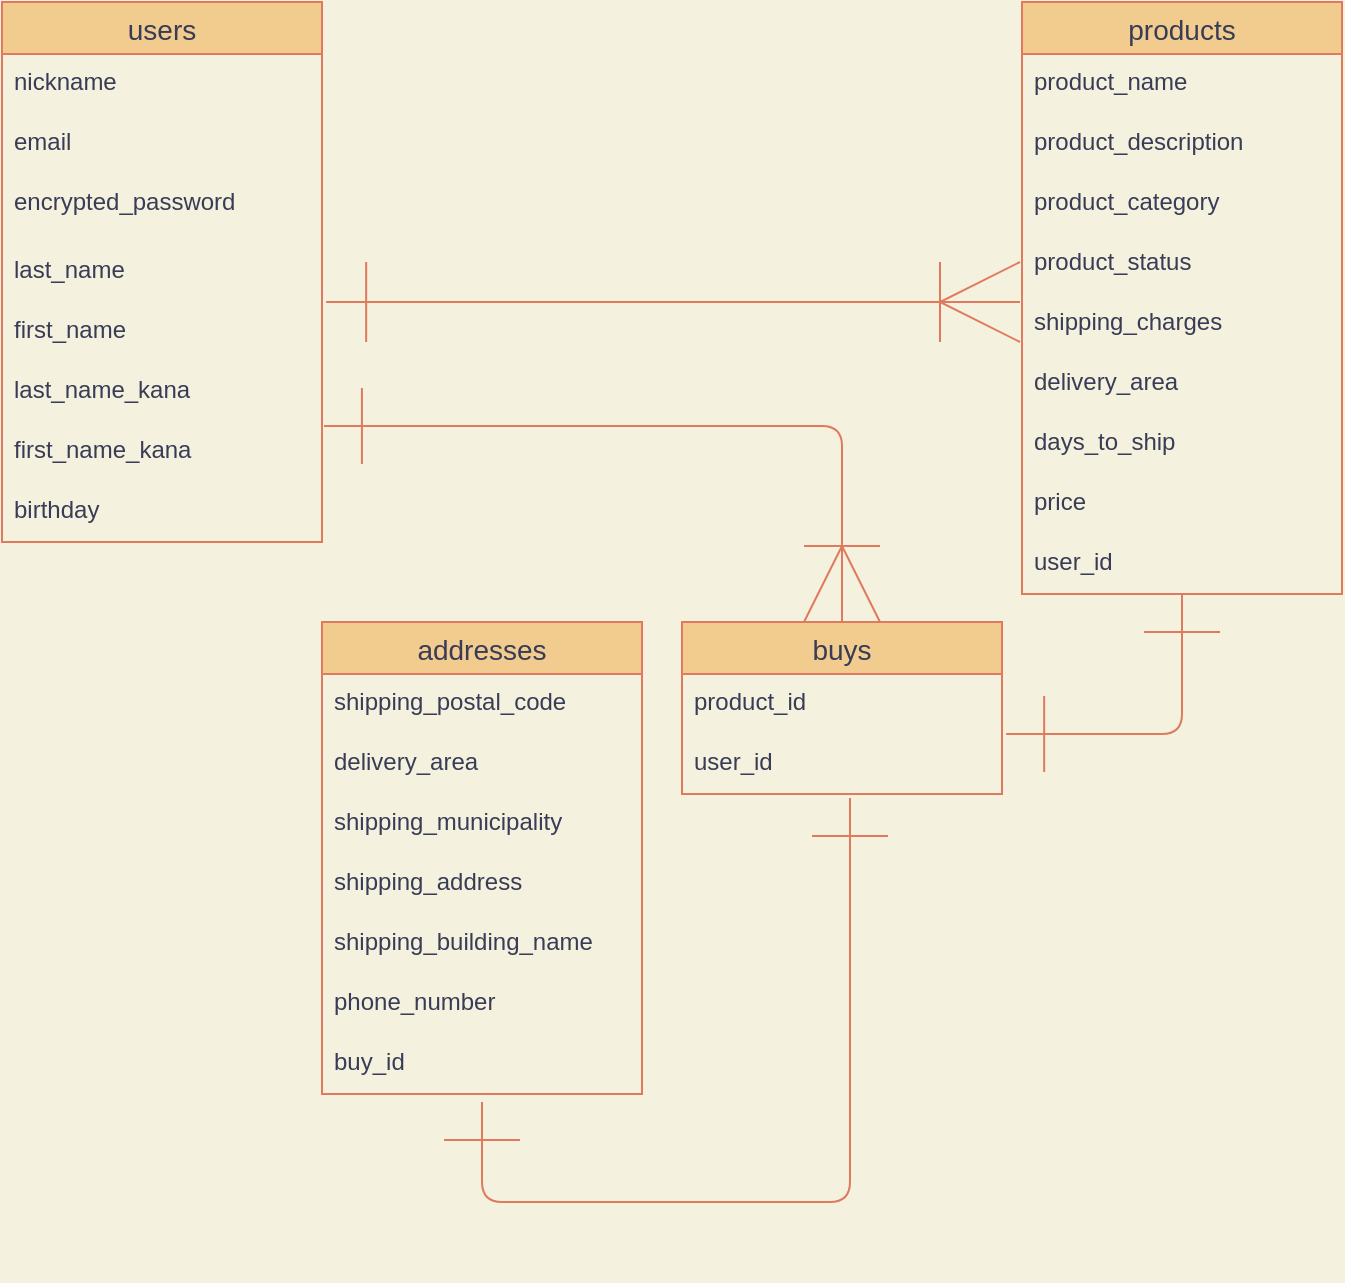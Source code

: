 <mxfile version="14.2.4" type="embed">
    <diagram id="xReGDLLbNbyX6S5susjt" name="ページ1">
        <mxGraphModel dx="596" dy="557" grid="1" gridSize="10" guides="1" tooltips="1" connect="1" arrows="1" fold="1" page="1" pageScale="1" pageWidth="850" pageHeight="1100" background="#F4F1DE" math="0" shadow="0">
            <root>
                <mxCell id="0"/>
                <mxCell id="1" parent="0"/>
                <mxCell id="6" value="users" style="swimlane;fontStyle=0;childLayout=stackLayout;horizontal=1;startSize=26;horizontalStack=0;resizeParent=1;resizeParentMax=0;resizeLast=0;collapsible=1;marginBottom=0;align=center;fontSize=14;fillColor=#F2CC8F;strokeColor=#E07A5F;fontColor=#393C56;" parent="1" vertex="1">
                    <mxGeometry x="30" y="10" width="160" height="270" as="geometry"/>
                </mxCell>
                <mxCell id="7" value="nickname" style="text;strokeColor=none;fillColor=none;spacingLeft=4;spacingRight=4;overflow=hidden;rotatable=0;points=[[0,0.5],[1,0.5]];portConstraint=eastwest;fontSize=12;fontColor=#393C56;" parent="6" vertex="1">
                    <mxGeometry y="26" width="160" height="30" as="geometry"/>
                </mxCell>
                <mxCell id="8" value="email" style="text;strokeColor=none;fillColor=none;spacingLeft=4;spacingRight=4;overflow=hidden;rotatable=0;points=[[0,0.5],[1,0.5]];portConstraint=eastwest;fontSize=12;fontColor=#393C56;" parent="6" vertex="1">
                    <mxGeometry y="56" width="160" height="30" as="geometry"/>
                </mxCell>
                <mxCell id="9" value="encrypted_password" style="text;strokeColor=none;fillColor=none;spacingLeft=4;spacingRight=4;overflow=hidden;rotatable=0;points=[[0,0.5],[1,0.5]];portConstraint=eastwest;fontSize=12;fontColor=#393C56;" parent="6" vertex="1">
                    <mxGeometry y="86" width="160" height="34" as="geometry"/>
                </mxCell>
                <mxCell id="13" value="last_name" style="text;strokeColor=none;fillColor=none;spacingLeft=4;spacingRight=4;overflow=hidden;rotatable=0;points=[[0,0.5],[1,0.5]];portConstraint=eastwest;fontSize=12;fontColor=#393C56;" parent="6" vertex="1">
                    <mxGeometry y="120" width="160" height="30" as="geometry"/>
                </mxCell>
                <mxCell id="17" value="first_name" style="text;strokeColor=none;fillColor=none;spacingLeft=4;spacingRight=4;overflow=hidden;rotatable=0;points=[[0,0.5],[1,0.5]];portConstraint=eastwest;fontSize=12;fontColor=#393C56;" parent="6" vertex="1">
                    <mxGeometry y="150" width="160" height="30" as="geometry"/>
                </mxCell>
                <mxCell id="83" value="last_name_kana" style="text;strokeColor=none;fillColor=none;spacingLeft=4;spacingRight=4;overflow=hidden;rotatable=0;points=[[0,0.5],[1,0.5]];portConstraint=eastwest;fontSize=12;fontColor=#393C56;" parent="6" vertex="1">
                    <mxGeometry y="180" width="160" height="30" as="geometry"/>
                </mxCell>
                <mxCell id="81" value="first_name_kana" style="text;strokeColor=none;fillColor=none;spacingLeft=4;spacingRight=4;overflow=hidden;rotatable=0;points=[[0,0.5],[1,0.5]];portConstraint=eastwest;fontSize=12;fontColor=#393C56;" parent="6" vertex="1">
                    <mxGeometry y="210" width="160" height="30" as="geometry"/>
                </mxCell>
                <mxCell id="14" value="birthday" style="text;strokeColor=none;fillColor=none;spacingLeft=4;spacingRight=4;overflow=hidden;rotatable=0;points=[[0,0.5],[1,0.5]];portConstraint=eastwest;fontSize=12;fontColor=#393C56;" parent="6" vertex="1">
                    <mxGeometry y="240" width="160" height="30" as="geometry"/>
                </mxCell>
                <mxCell id="31" value="products" style="swimlane;fontStyle=0;childLayout=stackLayout;horizontal=1;startSize=26;horizontalStack=0;resizeParent=1;resizeParentMax=0;resizeLast=0;collapsible=1;marginBottom=0;align=center;fontSize=14;fillColor=#F2CC8F;strokeColor=#E07A5F;fontColor=#393C56;" parent="1" vertex="1">
                    <mxGeometry x="540" y="10" width="160" height="296" as="geometry"/>
                </mxCell>
                <mxCell id="33" value="product_name" style="text;strokeColor=none;fillColor=none;spacingLeft=4;spacingRight=4;overflow=hidden;rotatable=0;points=[[0,0.5],[1,0.5]];portConstraint=eastwest;fontSize=12;fontColor=#393C56;" parent="31" vertex="1">
                    <mxGeometry y="26" width="160" height="30" as="geometry"/>
                </mxCell>
                <mxCell id="34" value="product_description" style="text;strokeColor=none;fillColor=none;spacingLeft=4;spacingRight=4;overflow=hidden;rotatable=0;points=[[0,0.5],[1,0.5]];portConstraint=eastwest;fontSize=12;fontColor=#393C56;" parent="31" vertex="1">
                    <mxGeometry y="56" width="160" height="30" as="geometry"/>
                </mxCell>
                <mxCell id="35" value="product_category" style="text;strokeColor=none;fillColor=none;spacingLeft=4;spacingRight=4;overflow=hidden;rotatable=0;points=[[0,0.5],[1,0.5]];portConstraint=eastwest;fontSize=12;fontColor=#393C56;" parent="31" vertex="1">
                    <mxGeometry y="86" width="160" height="30" as="geometry"/>
                </mxCell>
                <mxCell id="36" value="product_status" style="text;strokeColor=none;fillColor=none;spacingLeft=4;spacingRight=4;overflow=hidden;rotatable=0;points=[[0,0.5],[1,0.5]];portConstraint=eastwest;fontSize=12;fontColor=#393C56;" parent="31" vertex="1">
                    <mxGeometry y="116" width="160" height="30" as="geometry"/>
                </mxCell>
                <mxCell id="38" value="shipping_charges" style="text;strokeColor=none;fillColor=none;spacingLeft=4;spacingRight=4;overflow=hidden;rotatable=0;points=[[0,0.5],[1,0.5]];portConstraint=eastwest;fontSize=12;fontColor=#393C56;" parent="31" vertex="1">
                    <mxGeometry y="146" width="160" height="30" as="geometry"/>
                </mxCell>
                <mxCell id="39" value="delivery_area" style="text;strokeColor=none;fillColor=none;spacingLeft=4;spacingRight=4;overflow=hidden;rotatable=0;points=[[0,0.5],[1,0.5]];portConstraint=eastwest;fontSize=12;fontColor=#393C56;" parent="31" vertex="1">
                    <mxGeometry y="176" width="160" height="30" as="geometry"/>
                </mxCell>
                <mxCell id="40" value="days_to_ship" style="text;strokeColor=none;fillColor=none;spacingLeft=4;spacingRight=4;overflow=hidden;rotatable=0;points=[[0,0.5],[1,0.5]];portConstraint=eastwest;fontSize=12;fontColor=#393C56;" parent="31" vertex="1">
                    <mxGeometry y="206" width="160" height="30" as="geometry"/>
                </mxCell>
                <mxCell id="42" value="price" style="text;strokeColor=none;fillColor=none;spacingLeft=4;spacingRight=4;overflow=hidden;rotatable=0;points=[[0,0.5],[1,0.5]];portConstraint=eastwest;fontSize=12;fontColor=#393C56;" parent="31" vertex="1">
                    <mxGeometry y="236" width="160" height="30" as="geometry"/>
                </mxCell>
                <mxCell id="80" value="user_id" style="text;strokeColor=none;fillColor=none;spacingLeft=4;spacingRight=4;overflow=hidden;rotatable=0;points=[[0,0.5],[1,0.5]];portConstraint=eastwest;fontSize=12;fontColor=#393C56;" parent="31" vertex="1">
                    <mxGeometry y="266" width="160" height="30" as="geometry"/>
                </mxCell>
                <mxCell id="45" value="buys" style="swimlane;fontStyle=0;childLayout=stackLayout;horizontal=1;startSize=26;horizontalStack=0;resizeParent=1;resizeParentMax=0;resizeLast=0;collapsible=1;marginBottom=0;align=center;fontSize=14;fillColor=#F2CC8F;strokeColor=#E07A5F;fontColor=#393C56;" parent="1" vertex="1">
                    <mxGeometry x="370" y="320" width="160" height="86" as="geometry"/>
                </mxCell>
                <mxCell id="79" value="product_id" style="text;strokeColor=none;fillColor=none;spacingLeft=4;spacingRight=4;overflow=hidden;rotatable=0;points=[[0,0.5],[1,0.5]];portConstraint=eastwest;fontSize=12;fontColor=#393C56;" parent="45" vertex="1">
                    <mxGeometry y="26" width="160" height="30" as="geometry"/>
                </mxCell>
                <mxCell id="98" value="user_id" style="text;strokeColor=none;fillColor=none;spacingLeft=4;spacingRight=4;overflow=hidden;rotatable=0;points=[[0,0.5],[1,0.5]];portConstraint=eastwest;fontSize=12;fontColor=#393C56;" vertex="1" parent="45">
                    <mxGeometry y="56" width="160" height="30" as="geometry"/>
                </mxCell>
                <mxCell id="64" value="" style="edgeStyle=entityRelationEdgeStyle;fontSize=12;html=1;endArrow=ERoneToMany;startArrow=ERone;exitX=1.013;exitY=1;exitDx=0;exitDy=0;strokeWidth=1;targetPerimeterSpacing=0;sourcePerimeterSpacing=0;endSize=38;startSize=38;startFill=0;exitPerimeter=0;strokeColor=#E07A5F;fontColor=#393C56;labelBackgroundColor=#F4F1DE;" parent="1" edge="1">
                    <mxGeometry width="100" height="100" relative="1" as="geometry">
                        <mxPoint x="192.08" y="160" as="sourcePoint"/>
                        <mxPoint x="539" y="160" as="targetPoint"/>
                    </mxGeometry>
                </mxCell>
                <mxCell id="71" value="" style="edgeStyle=segmentEdgeStyle;endArrow=ERone;html=1;strokeWidth=1;startArrow=ERone;startFill=0;endFill=0;endSize=36;startSize=36;strokeColor=#E07A5F;fontColor=#393C56;labelBackgroundColor=#F4F1DE;exitX=1.013;exitY=0;exitDx=0;exitDy=0;exitPerimeter=0;" parent="1" edge="1">
                    <mxGeometry width="50" height="50" relative="1" as="geometry">
                        <mxPoint x="532.08" y="376" as="sourcePoint"/>
                        <mxPoint x="620" y="306" as="targetPoint"/>
                        <Array as="points">
                            <mxPoint x="620" y="376"/>
                        </Array>
                    </mxGeometry>
                </mxCell>
                <mxCell id="84" value="addresses" style="swimlane;fontStyle=0;childLayout=stackLayout;horizontal=1;startSize=26;horizontalStack=0;resizeParent=1;resizeParentMax=0;resizeLast=0;collapsible=1;marginBottom=0;align=center;fontSize=14;fillColor=#F2CC8F;strokeColor=#E07A5F;fontColor=#393C56;" parent="1" vertex="1">
                    <mxGeometry x="190" y="320" width="160" height="236" as="geometry">
                        <mxRectangle x="500" y="460" width="80" height="26" as="alternateBounds"/>
                    </mxGeometry>
                </mxCell>
                <mxCell id="54" value="shipping_postal_code" style="text;strokeColor=none;fillColor=none;spacingLeft=4;spacingRight=4;overflow=hidden;rotatable=0;points=[[0,0.5],[1,0.5]];portConstraint=eastwest;fontSize=12;fontColor=#393C56;" parent="84" vertex="1">
                    <mxGeometry y="26" width="160" height="30" as="geometry"/>
                </mxCell>
                <mxCell id="55" value="delivery_area" style="text;strokeColor=none;fillColor=none;spacingLeft=4;spacingRight=4;overflow=hidden;rotatable=0;points=[[0,0.5],[1,0.5]];portConstraint=eastwest;fontSize=12;fontColor=#393C56;" parent="84" vertex="1">
                    <mxGeometry y="56" width="160" height="30" as="geometry"/>
                </mxCell>
                <mxCell id="57" value="shipping_municipality" style="text;strokeColor=none;fillColor=none;spacingLeft=4;spacingRight=4;overflow=hidden;rotatable=0;points=[[0,0.5],[1,0.5]];portConstraint=eastwest;fontSize=12;fontColor=#393C56;" parent="84" vertex="1">
                    <mxGeometry y="86" width="160" height="30" as="geometry"/>
                </mxCell>
                <mxCell id="58" value="shipping_address" style="text;strokeColor=none;fillColor=none;spacingLeft=4;spacingRight=4;overflow=hidden;rotatable=0;points=[[0,0.5],[1,0.5]];portConstraint=eastwest;fontSize=12;fontColor=#393C56;" parent="84" vertex="1">
                    <mxGeometry y="116" width="160" height="30" as="geometry"/>
                </mxCell>
                <mxCell id="59" value="shipping_building_name" style="text;strokeColor=none;fillColor=none;spacingLeft=4;spacingRight=4;overflow=hidden;rotatable=0;points=[[0,0.5],[1,0.5]];portConstraint=eastwest;fontSize=12;fontColor=#393C56;" parent="84" vertex="1">
                    <mxGeometry y="146" width="160" height="30" as="geometry"/>
                </mxCell>
                <mxCell id="76" value="phone_number" style="text;strokeColor=none;fillColor=none;spacingLeft=4;spacingRight=4;overflow=hidden;rotatable=0;points=[[0,0.5],[1,0.5]];portConstraint=eastwest;fontSize=12;fontColor=#393C56;" parent="84" vertex="1">
                    <mxGeometry y="176" width="160" height="30" as="geometry"/>
                </mxCell>
                <mxCell id="89" value="buy_id" style="text;strokeColor=none;fillColor=none;spacingLeft=4;spacingRight=4;overflow=hidden;rotatable=0;points=[[0,0.5],[1,0.5]];portConstraint=eastwest;fontSize=12;fontColor=#393C56;" parent="84" vertex="1">
                    <mxGeometry y="206" width="160" height="30" as="geometry"/>
                </mxCell>
                <mxCell id="95" value="" style="edgeStyle=segmentEdgeStyle;endArrow=ERone;html=1;strokeWidth=1;startArrow=ERone;startFill=0;endFill=0;endSize=36;startSize=36;strokeColor=#E07A5F;fontColor=#393C56;labelBackgroundColor=#F4F1DE;entryX=0.525;entryY=1.067;entryDx=0;entryDy=0;entryPerimeter=0;" parent="1" target="98" edge="1">
                    <mxGeometry width="50" height="50" relative="1" as="geometry">
                        <mxPoint x="270" y="560" as="sourcePoint"/>
                        <mxPoint x="453" y="530" as="targetPoint"/>
                        <Array as="points">
                            <mxPoint x="270" y="610"/>
                            <mxPoint x="454" y="610"/>
                        </Array>
                    </mxGeometry>
                </mxCell>
                <mxCell id="99" value="" style="edgeStyle=segmentEdgeStyle;endArrow=ERoneToMany;html=1;strokeWidth=1;startArrow=ERone;startFill=0;endFill=0;endSize=36;startSize=36;strokeColor=#E07A5F;fontColor=#393C56;labelBackgroundColor=#F4F1DE;entryX=0.5;entryY=0;entryDx=0;entryDy=0;exitX=1.006;exitY=0.067;exitDx=0;exitDy=0;exitPerimeter=0;" edge="1" parent="1" source="81" target="45">
                    <mxGeometry width="50" height="50" relative="1" as="geometry">
                        <mxPoint x="240" y="211.99" as="sourcePoint"/>
                        <mxPoint x="450" y="300" as="targetPoint"/>
                        <Array as="points">
                            <mxPoint x="450" y="222"/>
                        </Array>
                    </mxGeometry>
                </mxCell>
            </root>
        </mxGraphModel>
    </diagram>
</mxfile>